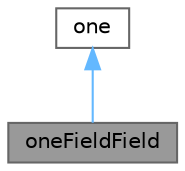 digraph "oneFieldField"
{
 // LATEX_PDF_SIZE
  bgcolor="transparent";
  edge [fontname=Helvetica,fontsize=10,labelfontname=Helvetica,labelfontsize=10];
  node [fontname=Helvetica,fontsize=10,shape=box,height=0.2,width=0.4];
  Node1 [id="Node000001",label="oneFieldField",height=0.2,width=0.4,color="gray40", fillcolor="grey60", style="filled", fontcolor="black",tooltip="A class representing the concept of a field of oneFields used to avoid unnecessary manipulations for ..."];
  Node2 -> Node1 [id="edge1_Node000001_Node000002",dir="back",color="steelblue1",style="solid",tooltip=" "];
  Node2 [id="Node000002",label="one",height=0.2,width=0.4,color="gray40", fillcolor="white", style="filled",URL="$classFoam_1_1one.html",tooltip="A class representing the concept of 1 (one) that can be used to avoid manipulating objects known to b..."];
}

